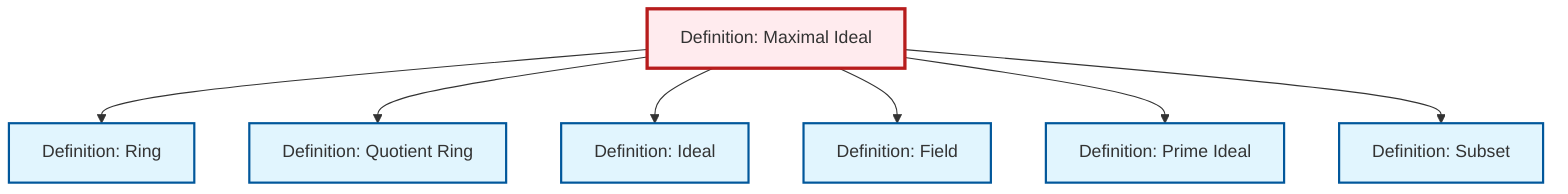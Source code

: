 graph TD
    classDef definition fill:#e1f5fe,stroke:#01579b,stroke-width:2px
    classDef theorem fill:#f3e5f5,stroke:#4a148c,stroke-width:2px
    classDef axiom fill:#fff3e0,stroke:#e65100,stroke-width:2px
    classDef example fill:#e8f5e9,stroke:#1b5e20,stroke-width:2px
    classDef current fill:#ffebee,stroke:#b71c1c,stroke-width:3px
    def-field["Definition: Field"]:::definition
    def-prime-ideal["Definition: Prime Ideal"]:::definition
    def-ideal["Definition: Ideal"]:::definition
    def-ring["Definition: Ring"]:::definition
    def-subset["Definition: Subset"]:::definition
    def-maximal-ideal["Definition: Maximal Ideal"]:::definition
    def-quotient-ring["Definition: Quotient Ring"]:::definition
    def-maximal-ideal --> def-ring
    def-maximal-ideal --> def-quotient-ring
    def-maximal-ideal --> def-ideal
    def-maximal-ideal --> def-field
    def-maximal-ideal --> def-prime-ideal
    def-maximal-ideal --> def-subset
    class def-maximal-ideal current